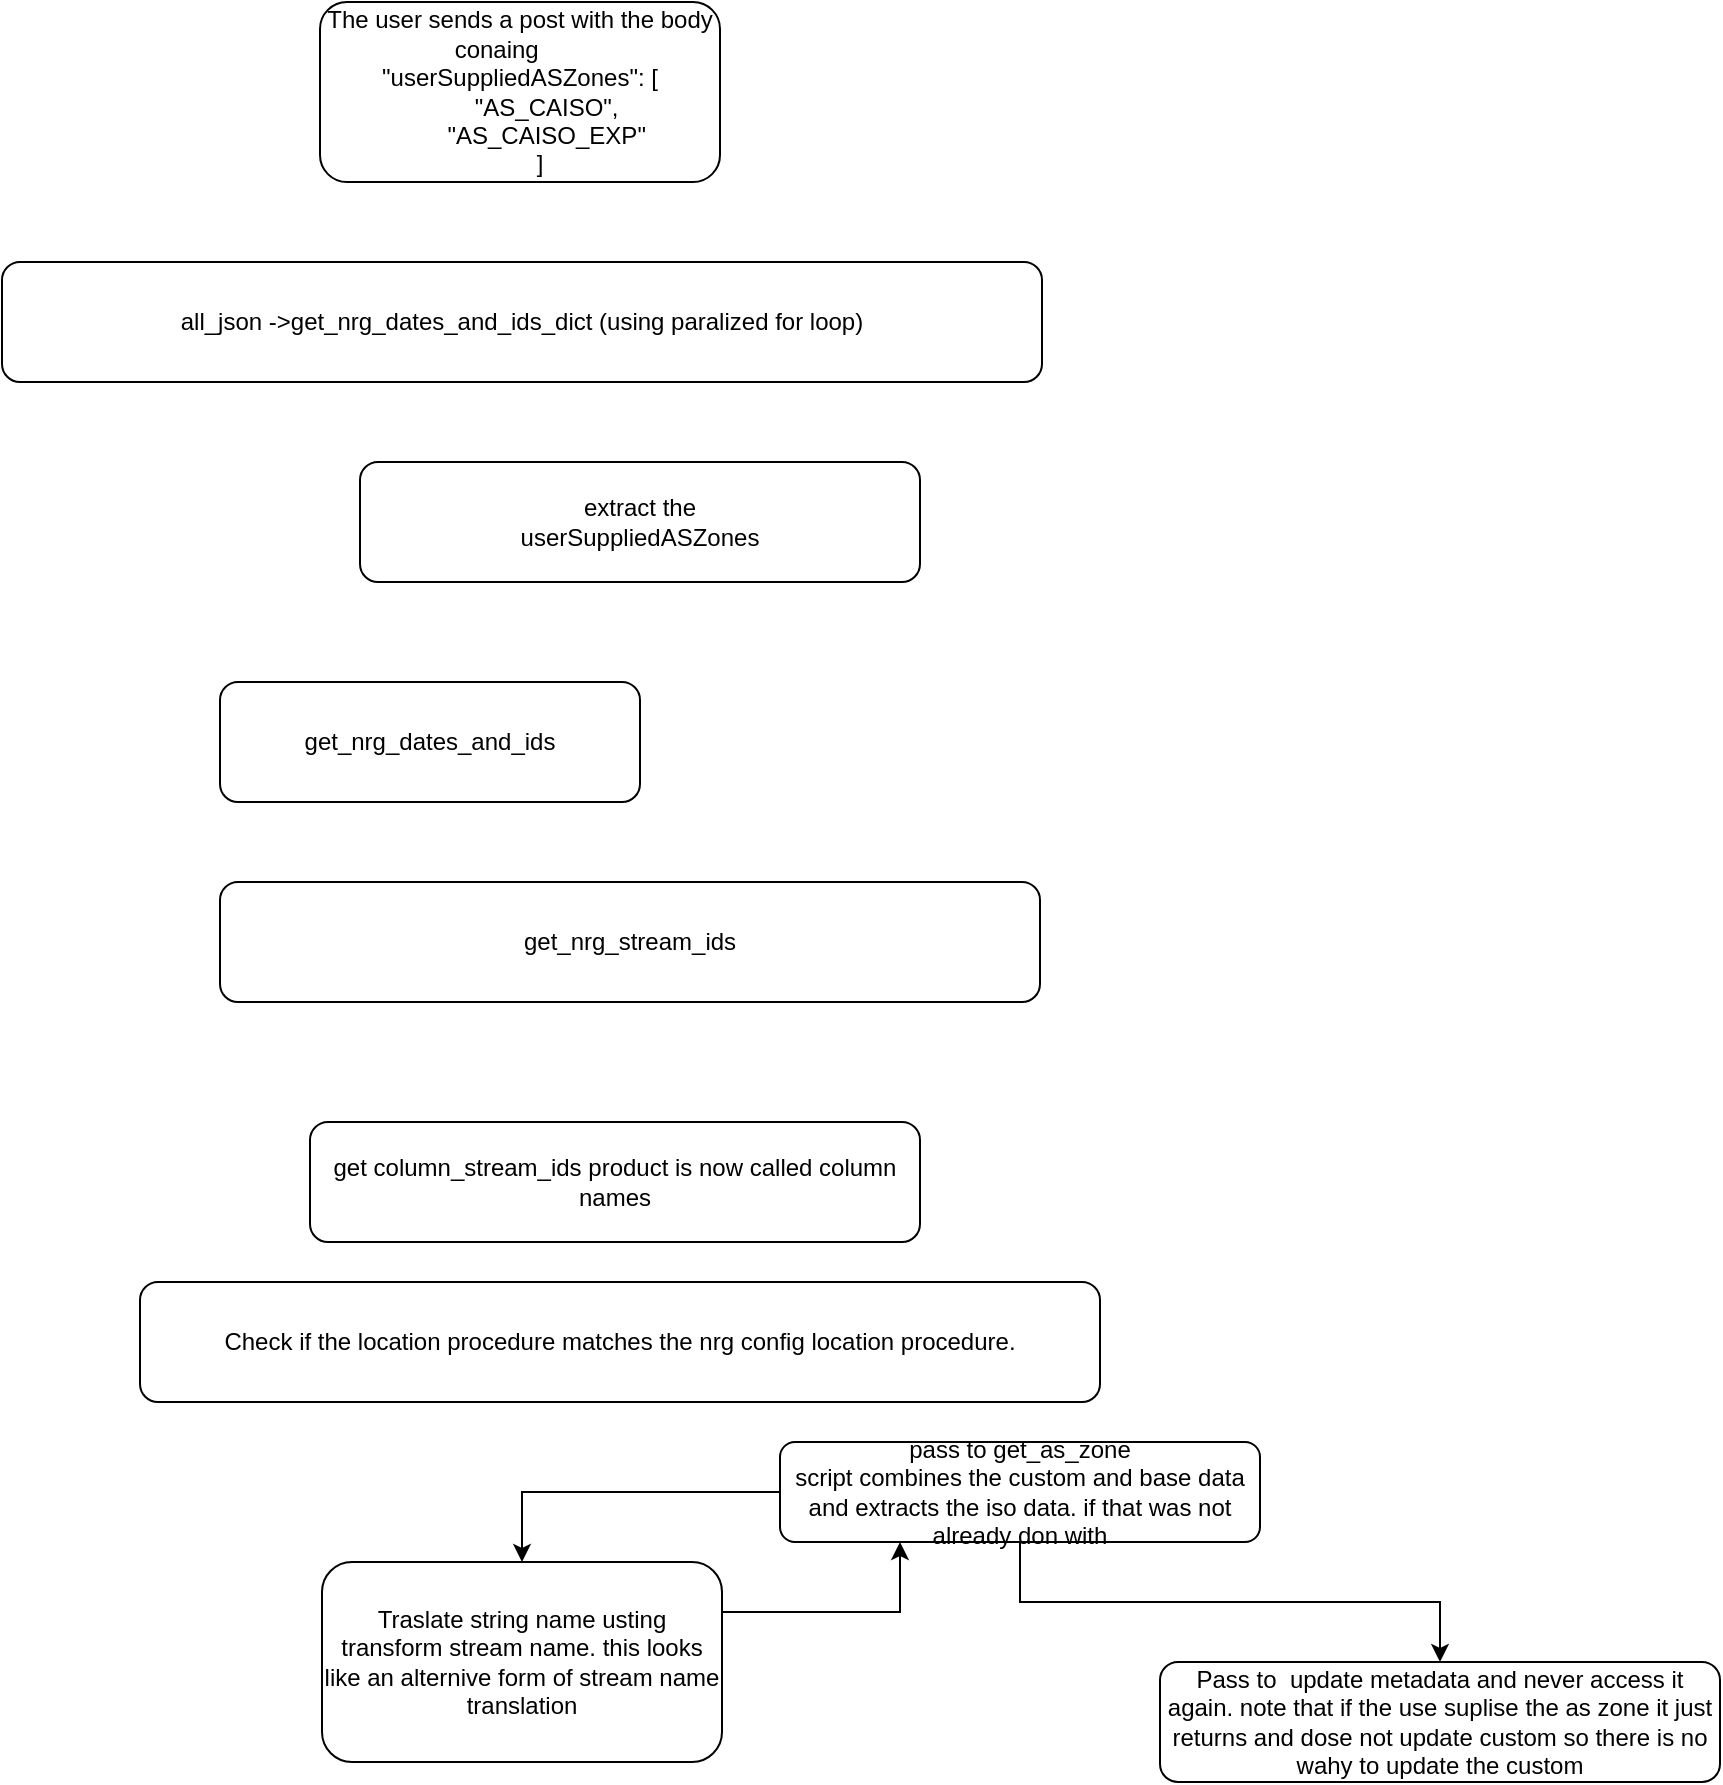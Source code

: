 <mxfile version="21.5.0" type="github">
  <diagram name="Page-1" id="3P027rNG9J7wojTki_V8">
    <mxGraphModel dx="1757" dy="1182" grid="1" gridSize="10" guides="1" tooltips="1" connect="1" arrows="1" fold="1" page="1" pageScale="1" pageWidth="850" pageHeight="1100" math="0" shadow="0">
      <root>
        <mxCell id="0" />
        <mxCell id="1" parent="0" />
        <mxCell id="W0JoxsYcH6lZvFJTKf_k-1" value="&lt;div&gt;The user sends a post with the body conaing &amp;nbsp;&amp;nbsp;&amp;nbsp;&amp;nbsp;&amp;nbsp;&amp;nbsp;&lt;/div&gt;&lt;div&gt;&quot;userSuppliedASZones&quot;: [&lt;/div&gt;&amp;nbsp;&amp;nbsp;&amp;nbsp;&amp;nbsp;&amp;nbsp;&amp;nbsp;&amp;nbsp; &quot;AS_CAISO&quot;,&lt;br&gt;&amp;nbsp;&amp;nbsp;&amp;nbsp;&amp;nbsp;&amp;nbsp;&amp;nbsp;&amp;nbsp; &quot;AS_CAISO_EXP&quot;&lt;br&gt;&amp;nbsp;&amp;nbsp;&amp;nbsp;&amp;nbsp;&amp;nbsp; ]" style="rounded=1;whiteSpace=wrap;html=1;" vertex="1" parent="1">
          <mxGeometry x="270" y="150" width="200" height="90" as="geometry" />
        </mxCell>
        <mxCell id="W0JoxsYcH6lZvFJTKf_k-2" value="all_json -&amp;gt;get_nrg_dates_and_ids_dict (using paralized for loop)" style="rounded=1;whiteSpace=wrap;html=1;" vertex="1" parent="1">
          <mxGeometry x="111" y="280" width="520" height="60" as="geometry" />
        </mxCell>
        <mxCell id="W0JoxsYcH6lZvFJTKf_k-3" value="extract the &lt;br&gt;userSuppliedASZones" style="rounded=1;whiteSpace=wrap;html=1;" vertex="1" parent="1">
          <mxGeometry x="290" y="380" width="280" height="60" as="geometry" />
        </mxCell>
        <mxCell id="W0JoxsYcH6lZvFJTKf_k-4" value="get_nrg_dates_and_ids" style="rounded=1;whiteSpace=wrap;html=1;" vertex="1" parent="1">
          <mxGeometry x="220" y="490" width="210" height="60" as="geometry" />
        </mxCell>
        <mxCell id="W0JoxsYcH6lZvFJTKf_k-5" value="get_nrg_stream_ids" style="rounded=1;whiteSpace=wrap;html=1;" vertex="1" parent="1">
          <mxGeometry x="220" y="590" width="410" height="60" as="geometry" />
        </mxCell>
        <mxCell id="W0JoxsYcH6lZvFJTKf_k-6" value="&lt;div&gt;get column_stream_ids product is now called column names&lt;br&gt;&lt;/div&gt;" style="rounded=1;whiteSpace=wrap;html=1;" vertex="1" parent="1">
          <mxGeometry x="265" y="710" width="305" height="60" as="geometry" />
        </mxCell>
        <mxCell id="W0JoxsYcH6lZvFJTKf_k-7" value="Check if the location procedure matches the nrg config location procedure. " style="rounded=1;whiteSpace=wrap;html=1;" vertex="1" parent="1">
          <mxGeometry x="180" y="790" width="480" height="60" as="geometry" />
        </mxCell>
        <mxCell id="W0JoxsYcH6lZvFJTKf_k-12" style="edgeStyle=orthogonalEdgeStyle;rounded=0;orthogonalLoop=1;jettySize=auto;html=1;exitX=0;exitY=0.5;exitDx=0;exitDy=0;entryX=0.5;entryY=0;entryDx=0;entryDy=0;" edge="1" parent="1" source="W0JoxsYcH6lZvFJTKf_k-8" target="W0JoxsYcH6lZvFJTKf_k-10">
          <mxGeometry relative="1" as="geometry" />
        </mxCell>
        <mxCell id="W0JoxsYcH6lZvFJTKf_k-13" style="edgeStyle=orthogonalEdgeStyle;rounded=0;orthogonalLoop=1;jettySize=auto;html=1;exitX=0.5;exitY=1;exitDx=0;exitDy=0;" edge="1" parent="1" source="W0JoxsYcH6lZvFJTKf_k-8" target="W0JoxsYcH6lZvFJTKf_k-9">
          <mxGeometry relative="1" as="geometry" />
        </mxCell>
        <mxCell id="W0JoxsYcH6lZvFJTKf_k-8" value="&lt;div&gt;pass to get_as_zone&lt;/div&gt;script combines the custom and base data and extracts the iso data. if that was not already don with " style="rounded=1;whiteSpace=wrap;html=1;" vertex="1" parent="1">
          <mxGeometry x="500" y="870" width="240" height="50" as="geometry" />
        </mxCell>
        <mxCell id="W0JoxsYcH6lZvFJTKf_k-9" value="Pass to&amp;nbsp; update metadata and never access it again. note that if the use suplise the as zone it just returns and dose not update custom so there is no wahy to update the custom" style="rounded=1;whiteSpace=wrap;html=1;" vertex="1" parent="1">
          <mxGeometry x="690" y="980" width="280" height="60" as="geometry" />
        </mxCell>
        <mxCell id="W0JoxsYcH6lZvFJTKf_k-11" style="edgeStyle=orthogonalEdgeStyle;rounded=0;orthogonalLoop=1;jettySize=auto;html=1;exitX=1;exitY=0.25;exitDx=0;exitDy=0;entryX=0.25;entryY=1;entryDx=0;entryDy=0;" edge="1" parent="1" source="W0JoxsYcH6lZvFJTKf_k-10" target="W0JoxsYcH6lZvFJTKf_k-8">
          <mxGeometry relative="1" as="geometry">
            <mxPoint x="470" y="960" as="targetPoint" />
          </mxGeometry>
        </mxCell>
        <mxCell id="W0JoxsYcH6lZvFJTKf_k-10" value="Traslate string name usting transform stream name. this looks like an alternive form of stream name translation" style="rounded=1;whiteSpace=wrap;html=1;" vertex="1" parent="1">
          <mxGeometry x="271" y="930" width="200" height="100" as="geometry" />
        </mxCell>
      </root>
    </mxGraphModel>
  </diagram>
</mxfile>
